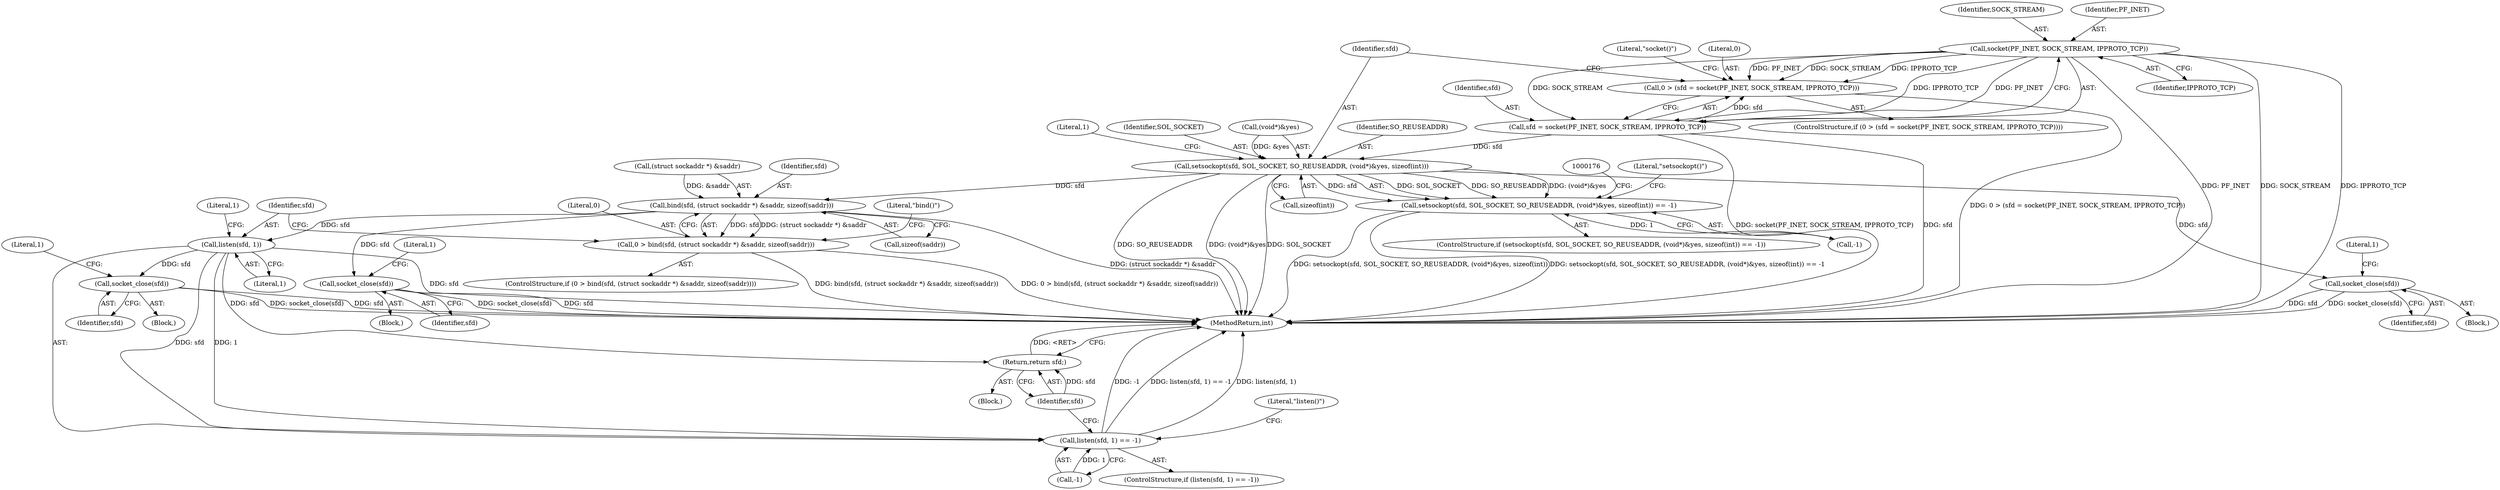 digraph "0_libimobiledevice_df1f5c4d70d0c19ad40072f5246ca457e7f9849e_0@API" {
"1000142" [label="(Call,socket(PF_INET, SOCK_STREAM, IPPROTO_TCP))"];
"1000138" [label="(Call,0 > (sfd = socket(PF_INET, SOCK_STREAM, IPPROTO_TCP)))"];
"1000140" [label="(Call,sfd = socket(PF_INET, SOCK_STREAM, IPPROTO_TCP))"];
"1000154" [label="(Call,setsockopt(sfd, SOL_SOCKET, SO_REUSEADDR, (void*)&yes, sizeof(int)))"];
"1000153" [label="(Call,setsockopt(sfd, SOL_SOCKET, SO_REUSEADDR, (void*)&yes, sizeof(int)) == -1)"];
"1000169" [label="(Call,socket_close(sfd))"];
"1000204" [label="(Call,bind(sfd, (struct sockaddr *) &saddr, sizeof(saddr)))"];
"1000202" [label="(Call,0 > bind(sfd, (struct sockaddr *) &saddr, sizeof(saddr)))"];
"1000215" [label="(Call,socket_close(sfd))"];
"1000222" [label="(Call,listen(sfd, 1))"];
"1000221" [label="(Call,listen(sfd, 1) == -1)"];
"1000230" [label="(Call,socket_close(sfd))"];
"1000235" [label="(Return,return sfd;)"];
"1000157" [label="(Identifier,SO_REUSEADDR)"];
"1000234" [label="(Literal,1)"];
"1000222" [label="(Call,listen(sfd, 1))"];
"1000170" [label="(Identifier,sfd)"];
"1000155" [label="(Identifier,sfd)"];
"1000158" [label="(Call,(void*)&yes)"];
"1000144" [label="(Identifier,SOCK_STREAM)"];
"1000148" [label="(Literal,\"socket()\")"];
"1000212" [label="(Block,)"];
"1000205" [label="(Identifier,sfd)"];
"1000219" [label="(Literal,1)"];
"1000138" [label="(Call,0 > (sfd = socket(PF_INET, SOCK_STREAM, IPPROTO_TCP)))"];
"1000142" [label="(Call,socket(PF_INET, SOCK_STREAM, IPPROTO_TCP))"];
"1000235" [label="(Return,return sfd;)"];
"1000214" [label="(Literal,\"bind()\")"];
"1000221" [label="(Call,listen(sfd, 1) == -1)"];
"1000169" [label="(Call,socket_close(sfd))"];
"1000226" [label="(Literal,1)"];
"1000223" [label="(Identifier,sfd)"];
"1000231" [label="(Identifier,sfd)"];
"1000229" [label="(Literal,\"listen()\")"];
"1000237" [label="(MethodReturn,int)"];
"1000102" [label="(Block,)"];
"1000152" [label="(ControlStructure,if (setsockopt(sfd, SOL_SOCKET, SO_REUSEADDR, (void*)&yes, sizeof(int)) == -1))"];
"1000206" [label="(Call,(struct sockaddr *) &saddr)"];
"1000137" [label="(ControlStructure,if (0 > (sfd = socket(PF_INET, SOCK_STREAM, IPPROTO_TCP))))"];
"1000162" [label="(Call,sizeof(int))"];
"1000166" [label="(Block,)"];
"1000140" [label="(Call,sfd = socket(PF_INET, SOCK_STREAM, IPPROTO_TCP))"];
"1000202" [label="(Call,0 > bind(sfd, (struct sockaddr *) &saddr, sizeof(saddr)))"];
"1000225" [label="(Call,-1)"];
"1000204" [label="(Call,bind(sfd, (struct sockaddr *) &saddr, sizeof(saddr)))"];
"1000227" [label="(Block,)"];
"1000210" [label="(Call,sizeof(saddr))"];
"1000203" [label="(Literal,0)"];
"1000236" [label="(Identifier,sfd)"];
"1000165" [label="(Literal,1)"];
"1000215" [label="(Call,socket_close(sfd))"];
"1000141" [label="(Identifier,sfd)"];
"1000164" [label="(Call,-1)"];
"1000173" [label="(Literal,1)"];
"1000143" [label="(Identifier,PF_INET)"];
"1000230" [label="(Call,socket_close(sfd))"];
"1000139" [label="(Literal,0)"];
"1000156" [label="(Identifier,SOL_SOCKET)"];
"1000224" [label="(Literal,1)"];
"1000201" [label="(ControlStructure,if (0 > bind(sfd, (struct sockaddr *) &saddr, sizeof(saddr))))"];
"1000145" [label="(Identifier,IPPROTO_TCP)"];
"1000220" [label="(ControlStructure,if (listen(sfd, 1) == -1))"];
"1000153" [label="(Call,setsockopt(sfd, SOL_SOCKET, SO_REUSEADDR, (void*)&yes, sizeof(int)) == -1)"];
"1000216" [label="(Identifier,sfd)"];
"1000154" [label="(Call,setsockopt(sfd, SOL_SOCKET, SO_REUSEADDR, (void*)&yes, sizeof(int)))"];
"1000168" [label="(Literal,\"setsockopt()\")"];
"1000142" -> "1000140"  [label="AST: "];
"1000142" -> "1000145"  [label="CFG: "];
"1000143" -> "1000142"  [label="AST: "];
"1000144" -> "1000142"  [label="AST: "];
"1000145" -> "1000142"  [label="AST: "];
"1000140" -> "1000142"  [label="CFG: "];
"1000142" -> "1000237"  [label="DDG: SOCK_STREAM"];
"1000142" -> "1000237"  [label="DDG: IPPROTO_TCP"];
"1000142" -> "1000237"  [label="DDG: PF_INET"];
"1000142" -> "1000138"  [label="DDG: PF_INET"];
"1000142" -> "1000138"  [label="DDG: SOCK_STREAM"];
"1000142" -> "1000138"  [label="DDG: IPPROTO_TCP"];
"1000142" -> "1000140"  [label="DDG: PF_INET"];
"1000142" -> "1000140"  [label="DDG: SOCK_STREAM"];
"1000142" -> "1000140"  [label="DDG: IPPROTO_TCP"];
"1000138" -> "1000137"  [label="AST: "];
"1000138" -> "1000140"  [label="CFG: "];
"1000139" -> "1000138"  [label="AST: "];
"1000140" -> "1000138"  [label="AST: "];
"1000148" -> "1000138"  [label="CFG: "];
"1000155" -> "1000138"  [label="CFG: "];
"1000138" -> "1000237"  [label="DDG: 0 > (sfd = socket(PF_INET, SOCK_STREAM, IPPROTO_TCP))"];
"1000140" -> "1000138"  [label="DDG: sfd"];
"1000141" -> "1000140"  [label="AST: "];
"1000140" -> "1000237"  [label="DDG: socket(PF_INET, SOCK_STREAM, IPPROTO_TCP)"];
"1000140" -> "1000237"  [label="DDG: sfd"];
"1000140" -> "1000154"  [label="DDG: sfd"];
"1000154" -> "1000153"  [label="AST: "];
"1000154" -> "1000162"  [label="CFG: "];
"1000155" -> "1000154"  [label="AST: "];
"1000156" -> "1000154"  [label="AST: "];
"1000157" -> "1000154"  [label="AST: "];
"1000158" -> "1000154"  [label="AST: "];
"1000162" -> "1000154"  [label="AST: "];
"1000165" -> "1000154"  [label="CFG: "];
"1000154" -> "1000237"  [label="DDG: SO_REUSEADDR"];
"1000154" -> "1000237"  [label="DDG: (void*)&yes"];
"1000154" -> "1000237"  [label="DDG: SOL_SOCKET"];
"1000154" -> "1000153"  [label="DDG: SOL_SOCKET"];
"1000154" -> "1000153"  [label="DDG: SO_REUSEADDR"];
"1000154" -> "1000153"  [label="DDG: (void*)&yes"];
"1000154" -> "1000153"  [label="DDG: sfd"];
"1000158" -> "1000154"  [label="DDG: &yes"];
"1000154" -> "1000169"  [label="DDG: sfd"];
"1000154" -> "1000204"  [label="DDG: sfd"];
"1000153" -> "1000152"  [label="AST: "];
"1000153" -> "1000164"  [label="CFG: "];
"1000164" -> "1000153"  [label="AST: "];
"1000168" -> "1000153"  [label="CFG: "];
"1000176" -> "1000153"  [label="CFG: "];
"1000153" -> "1000237"  [label="DDG: setsockopt(sfd, SOL_SOCKET, SO_REUSEADDR, (void*)&yes, sizeof(int))"];
"1000153" -> "1000237"  [label="DDG: setsockopt(sfd, SOL_SOCKET, SO_REUSEADDR, (void*)&yes, sizeof(int)) == -1"];
"1000164" -> "1000153"  [label="DDG: 1"];
"1000169" -> "1000166"  [label="AST: "];
"1000169" -> "1000170"  [label="CFG: "];
"1000170" -> "1000169"  [label="AST: "];
"1000173" -> "1000169"  [label="CFG: "];
"1000169" -> "1000237"  [label="DDG: socket_close(sfd)"];
"1000169" -> "1000237"  [label="DDG: sfd"];
"1000204" -> "1000202"  [label="AST: "];
"1000204" -> "1000210"  [label="CFG: "];
"1000205" -> "1000204"  [label="AST: "];
"1000206" -> "1000204"  [label="AST: "];
"1000210" -> "1000204"  [label="AST: "];
"1000202" -> "1000204"  [label="CFG: "];
"1000204" -> "1000237"  [label="DDG: (struct sockaddr *) &saddr"];
"1000204" -> "1000202"  [label="DDG: sfd"];
"1000204" -> "1000202"  [label="DDG: (struct sockaddr *) &saddr"];
"1000206" -> "1000204"  [label="DDG: &saddr"];
"1000204" -> "1000215"  [label="DDG: sfd"];
"1000204" -> "1000222"  [label="DDG: sfd"];
"1000202" -> "1000201"  [label="AST: "];
"1000203" -> "1000202"  [label="AST: "];
"1000214" -> "1000202"  [label="CFG: "];
"1000223" -> "1000202"  [label="CFG: "];
"1000202" -> "1000237"  [label="DDG: 0 > bind(sfd, (struct sockaddr *) &saddr, sizeof(saddr))"];
"1000202" -> "1000237"  [label="DDG: bind(sfd, (struct sockaddr *) &saddr, sizeof(saddr))"];
"1000215" -> "1000212"  [label="AST: "];
"1000215" -> "1000216"  [label="CFG: "];
"1000216" -> "1000215"  [label="AST: "];
"1000219" -> "1000215"  [label="CFG: "];
"1000215" -> "1000237"  [label="DDG: sfd"];
"1000215" -> "1000237"  [label="DDG: socket_close(sfd)"];
"1000222" -> "1000221"  [label="AST: "];
"1000222" -> "1000224"  [label="CFG: "];
"1000223" -> "1000222"  [label="AST: "];
"1000224" -> "1000222"  [label="AST: "];
"1000226" -> "1000222"  [label="CFG: "];
"1000222" -> "1000237"  [label="DDG: sfd"];
"1000222" -> "1000221"  [label="DDG: sfd"];
"1000222" -> "1000221"  [label="DDG: 1"];
"1000222" -> "1000230"  [label="DDG: sfd"];
"1000222" -> "1000235"  [label="DDG: sfd"];
"1000221" -> "1000220"  [label="AST: "];
"1000221" -> "1000225"  [label="CFG: "];
"1000225" -> "1000221"  [label="AST: "];
"1000229" -> "1000221"  [label="CFG: "];
"1000236" -> "1000221"  [label="CFG: "];
"1000221" -> "1000237"  [label="DDG: -1"];
"1000221" -> "1000237"  [label="DDG: listen(sfd, 1) == -1"];
"1000221" -> "1000237"  [label="DDG: listen(sfd, 1)"];
"1000225" -> "1000221"  [label="DDG: 1"];
"1000230" -> "1000227"  [label="AST: "];
"1000230" -> "1000231"  [label="CFG: "];
"1000231" -> "1000230"  [label="AST: "];
"1000234" -> "1000230"  [label="CFG: "];
"1000230" -> "1000237"  [label="DDG: sfd"];
"1000230" -> "1000237"  [label="DDG: socket_close(sfd)"];
"1000235" -> "1000102"  [label="AST: "];
"1000235" -> "1000236"  [label="CFG: "];
"1000236" -> "1000235"  [label="AST: "];
"1000237" -> "1000235"  [label="CFG: "];
"1000235" -> "1000237"  [label="DDG: <RET>"];
"1000236" -> "1000235"  [label="DDG: sfd"];
}
